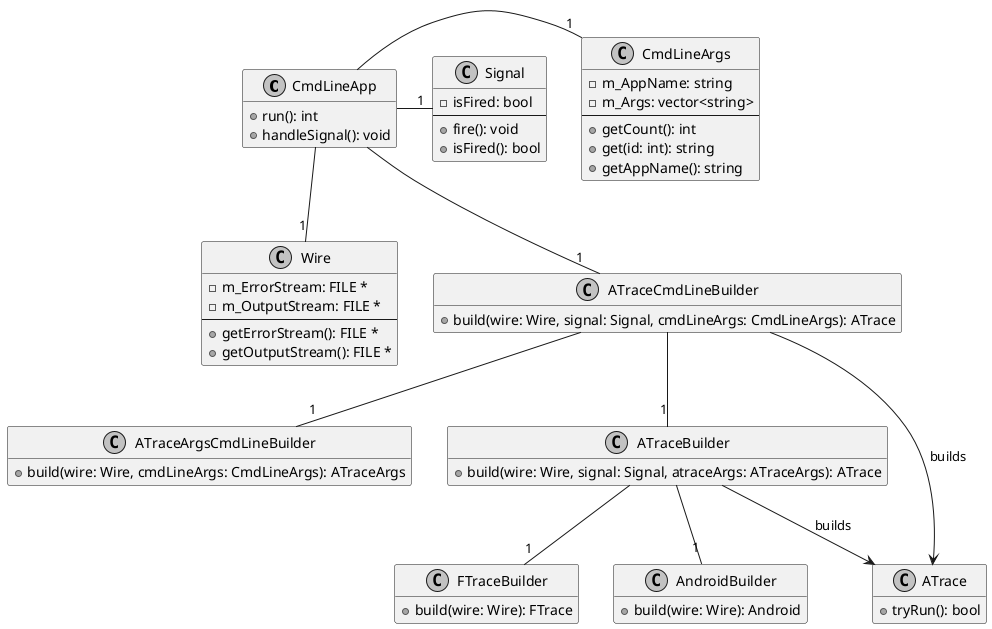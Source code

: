 @startuml

skinparam monochrome true

class CmdLineApp {
  + run(): int
  + handleSignal(): void
}
hide CmdLineApp fields

CmdLineApp -- "1" Wire
CmdLineApp - "1" CmdLineArgs
CmdLineApp -- "1" ATraceCmdLineBuilder
CmdLineApp - "1" Signal

class CmdLineArgs {
  - m_AppName: string
  - m_Args: vector<string>
  --
  + getCount(): int
  + get(id: int): string
  + getAppName(): string  
}

class ATraceCmdLineBuilder {
  + build(wire: Wire, signal: Signal, cmdLineArgs: CmdLineArgs): ATrace 
}
hide ATraceCmdLineBuilder fields

ATraceCmdLineBuilder -- "1" ATraceArgsCmdLineBuilder
ATraceCmdLineBuilder -- "1" ATraceBuilder
ATraceCmdLineBuilder --> ATrace: builds

class ATraceArgsCmdLineBuilder {
  + build(wire: Wire, cmdLineArgs: CmdLineArgs): ATraceArgs
}
hide ATraceArgsCmdLineBuilder fields

class ATraceBuilder {
  + build(wire: Wire, signal: Signal, atraceArgs: ATraceArgs): ATrace
}
hide ATraceBuilder fields

ATraceBuilder -- "1" FTraceBuilder
ATraceBuilder -- "1" AndroidBuilder
ATraceBuilder --> ATrace: builds

class FTraceBuilder {
  + build(wire: Wire): FTrace
}
hide FTraceBuilder fields

class AndroidBuilder {
  + build(wire: Wire): Android
}
hide AndroidBuilder fields

class ATrace {
  + tryRun(): bool
}
hide ATrace fields

class Wire {
  - m_ErrorStream: FILE *
  - m_OutputStream: FILE *
  --
  + getErrorStream(): FILE *
  + getOutputStream(): FILE *
}
hide Wire methods

class Signal {
  - isFired: bool
  --
  + fire(): void
  + isFired(): bool
}

@enduml